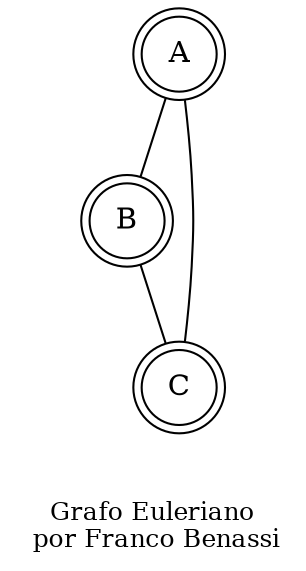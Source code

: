 graph G {
	node [shape=doublecircle]
	A
	A -- B
	node [shape=doublecircle]
	B
	B -- C
	node [shape=doublecircle]
	C
	C -- A
	fontsize=12 label="\n\nGrafo Euleriano\n por Franco Benassi"
}
